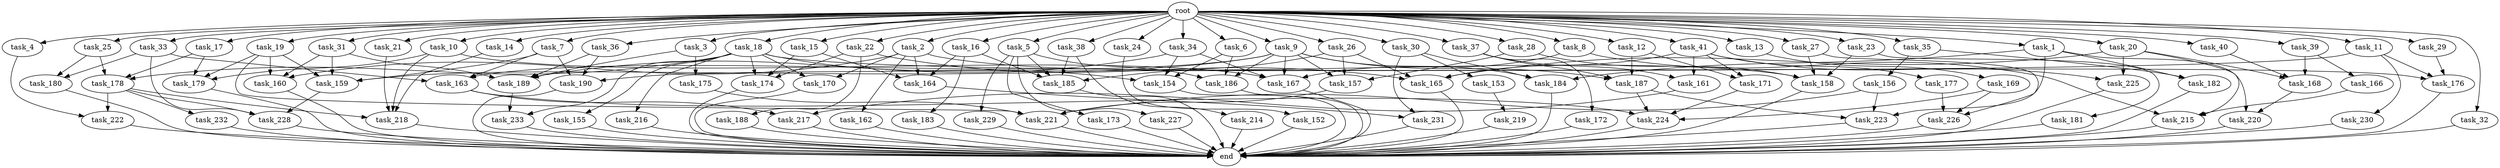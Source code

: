 digraph G {
  task_217 [size="704374636.544000"];
  task_12 [size="2.048000"];
  task_152 [size="841813590.016000"];
  task_160 [size="1821066133.504000"];
  task_36 [size="2.048000"];
  task_19 [size="2.048000"];
  root [size="0.000000"];
  task_10 [size="2.048000"];
  task_168 [size="2834678415.360000"];
  task_18 [size="2.048000"];
  task_219 [size="618475290.624000"];
  task_189 [size="3882650435.584000"];
  task_183 [size="1391569403.904000"];
  task_161 [size="343597383.680000"];
  task_215 [size="2147483648.000000"];
  task_154 [size="3246995275.776000"];
  task_33 [size="2.048000"];
  task_22 [size="2.048000"];
  task_15 [size="2.048000"];
  task_5 [size="2.048000"];
  end [size="0.000000"];
  task_228 [size="2370821947.392000"];
  task_155 [size="429496729.600000"];
  task_169 [size="618475290.624000"];
  task_167 [size="2989297238.016000"];
  task_218 [size="2267742732.288000"];
  task_14 [size="2.048000"];
  task_21 [size="2.048000"];
  task_38 [size="2.048000"];
  task_16 [size="2.048000"];
  task_222 [size="2817498546.176000"];
  task_7 [size="2.048000"];
  task_24 [size="2.048000"];
  task_227 [size="68719476.736000"];
  task_221 [size="4483945857.024000"];
  task_225 [size="549755813.888000"];
  task_26 [size="2.048000"];
  task_30 [size="2.048000"];
  task_164 [size="1821066133.504000"];
  task_17 [size="2.048000"];
  task_158 [size="1271310319.616000"];
  task_229 [size="68719476.736000"];
  task_224 [size="2095944040.448000"];
  task_39 [size="2.048000"];
  task_172 [size="68719476.736000"];
  task_226 [size="498216206.336000"];
  task_174 [size="2422361554.944000"];
  task_171 [size="893353197.568000"];
  task_214 [size="154618822.656000"];
  task_165 [size="2886218022.912000"];
  task_179 [size="704374636.544000"];
  task_175 [size="154618822.656000"];
  task_27 [size="2.048000"];
  task_223 [size="3590592659.456000"];
  task_231 [size="2199023255.552000"];
  task_220 [size="1529008357.376000"];
  task_166 [size="841813590.016000"];
  task_31 [size="2.048000"];
  task_170 [size="584115552.256000"];
  task_40 [size="2.048000"];
  task_159 [size="4226247819.264000"];
  task_41 [size="2.048000"];
  task_216 [size="429496729.600000"];
  task_153 [size="1099511627.776000"];
  task_35 [size="2.048000"];
  task_3 [size="2.048000"];
  task_187 [size="1529008357.376000"];
  task_230 [size="841813590.016000"];
  task_181 [size="618475290.624000"];
  task_162 [size="154618822.656000"];
  task_232 [size="1099511627.776000"];
  task_184 [size="3040836845.568000"];
  task_8 [size="2.048000"];
  task_2 [size="2.048000"];
  task_177 [size="274877906.944000"];
  task_173 [size="68719476.736000"];
  task_28 [size="2.048000"];
  task_176 [size="1340029796.352000"];
  task_163 [size="2989297238.016000"];
  task_182 [size="1168231104.512000"];
  task_233 [size="498216206.336000"];
  task_23 [size="2.048000"];
  task_190 [size="3178275799.040000"];
  task_25 [size="2.048000"];
  task_6 [size="2.048000"];
  task_32 [size="2.048000"];
  task_188 [size="1717986918.400000"];
  task_20 [size="2.048000"];
  task_9 [size="2.048000"];
  task_37 [size="2.048000"];
  task_180 [size="498216206.336000"];
  task_1 [size="2.048000"];
  task_185 [size="2233382993.920000"];
  task_4 [size="2.048000"];
  task_156 [size="68719476.736000"];
  task_186 [size="2010044694.528000"];
  task_34 [size="2.048000"];
  task_29 [size="2.048000"];
  task_157 [size="1889785610.240000"];
  task_178 [size="652835028.992000"];
  task_13 [size="2.048000"];
  task_11 [size="2.048000"];

  task_217 -> end [size="1.000000"];
  task_12 -> task_187 [size="301989888.000000"];
  task_12 -> task_171 [size="301989888.000000"];
  task_152 -> end [size="1.000000"];
  task_160 -> end [size="1.000000"];
  task_36 -> task_190 [size="301989888.000000"];
  task_36 -> task_189 [size="301989888.000000"];
  task_19 -> task_160 [size="134217728.000000"];
  task_19 -> task_179 [size="134217728.000000"];
  task_19 -> task_221 [size="134217728.000000"];
  task_19 -> task_159 [size="134217728.000000"];
  root -> task_12 [size="1.000000"];
  root -> task_35 [size="1.000000"];
  root -> task_14 [size="1.000000"];
  root -> task_36 [size="1.000000"];
  root -> task_37 [size="1.000000"];
  root -> task_6 [size="1.000000"];
  root -> task_32 [size="1.000000"];
  root -> task_38 [size="1.000000"];
  root -> task_19 [size="1.000000"];
  root -> task_13 [size="1.000000"];
  root -> task_20 [size="1.000000"];
  root -> task_16 [size="1.000000"];
  root -> task_9 [size="1.000000"];
  root -> task_31 [size="1.000000"];
  root -> task_10 [size="1.000000"];
  root -> task_1 [size="1.000000"];
  root -> task_18 [size="1.000000"];
  root -> task_5 [size="1.000000"];
  root -> task_2 [size="1.000000"];
  root -> task_4 [size="1.000000"];
  root -> task_27 [size="1.000000"];
  root -> task_41 [size="1.000000"];
  root -> task_11 [size="1.000000"];
  root -> task_23 [size="1.000000"];
  root -> task_3 [size="1.000000"];
  root -> task_26 [size="1.000000"];
  root -> task_7 [size="1.000000"];
  root -> task_40 [size="1.000000"];
  root -> task_34 [size="1.000000"];
  root -> task_17 [size="1.000000"];
  root -> task_33 [size="1.000000"];
  root -> task_15 [size="1.000000"];
  root -> task_22 [size="1.000000"];
  root -> task_29 [size="1.000000"];
  root -> task_8 [size="1.000000"];
  root -> task_30 [size="1.000000"];
  root -> task_39 [size="1.000000"];
  root -> task_25 [size="1.000000"];
  root -> task_24 [size="1.000000"];
  root -> task_21 [size="1.000000"];
  root -> task_28 [size="1.000000"];
  task_10 -> task_167 [size="134217728.000000"];
  task_10 -> task_218 [size="134217728.000000"];
  task_10 -> task_179 [size="134217728.000000"];
  task_168 -> task_220 [size="209715200.000000"];
  task_18 -> task_155 [size="209715200.000000"];
  task_18 -> task_216 [size="209715200.000000"];
  task_18 -> task_176 [size="209715200.000000"];
  task_18 -> task_178 [size="209715200.000000"];
  task_18 -> task_170 [size="209715200.000000"];
  task_18 -> task_154 [size="209715200.000000"];
  task_18 -> task_174 [size="209715200.000000"];
  task_18 -> task_233 [size="209715200.000000"];
  task_219 -> end [size="1.000000"];
  task_189 -> task_233 [size="33554432.000000"];
  task_183 -> end [size="1.000000"];
  task_161 -> task_217 [size="209715200.000000"];
  task_215 -> end [size="1.000000"];
  task_154 -> end [size="1.000000"];
  task_33 -> task_163 [size="209715200.000000"];
  task_33 -> task_180 [size="209715200.000000"];
  task_33 -> task_228 [size="209715200.000000"];
  task_22 -> task_165 [size="838860800.000000"];
  task_22 -> task_174 [size="838860800.000000"];
  task_22 -> task_188 [size="838860800.000000"];
  task_15 -> task_174 [size="134217728.000000"];
  task_15 -> task_164 [size="134217728.000000"];
  task_5 -> task_227 [size="33554432.000000"];
  task_5 -> task_173 [size="33554432.000000"];
  task_5 -> task_186 [size="33554432.000000"];
  task_5 -> task_185 [size="33554432.000000"];
  task_5 -> task_229 [size="33554432.000000"];
  task_228 -> end [size="1.000000"];
  task_155 -> end [size="1.000000"];
  task_169 -> task_226 [size="75497472.000000"];
  task_169 -> task_224 [size="75497472.000000"];
  task_167 -> end [size="1.000000"];
  task_218 -> end [size="1.000000"];
  task_14 -> task_218 [size="301989888.000000"];
  task_21 -> task_218 [size="134217728.000000"];
  task_38 -> task_214 [size="75497472.000000"];
  task_38 -> task_185 [size="75497472.000000"];
  task_16 -> task_183 [size="679477248.000000"];
  task_16 -> task_185 [size="679477248.000000"];
  task_16 -> task_164 [size="679477248.000000"];
  task_222 -> end [size="1.000000"];
  task_7 -> task_163 [size="838860800.000000"];
  task_7 -> task_190 [size="838860800.000000"];
  task_7 -> task_159 [size="838860800.000000"];
  task_24 -> task_152 [size="411041792.000000"];
  task_227 -> end [size="1.000000"];
  task_221 -> end [size="1.000000"];
  task_225 -> end [size="1.000000"];
  task_26 -> task_165 [size="301989888.000000"];
  task_26 -> task_157 [size="301989888.000000"];
  task_26 -> task_185 [size="301989888.000000"];
  task_30 -> task_184 [size="536870912.000000"];
  task_30 -> task_153 [size="536870912.000000"];
  task_30 -> task_231 [size="536870912.000000"];
  task_164 -> task_231 [size="536870912.000000"];
  task_17 -> task_179 [size="75497472.000000"];
  task_17 -> task_178 [size="75497472.000000"];
  task_158 -> end [size="1.000000"];
  task_229 -> end [size="1.000000"];
  task_224 -> end [size="1.000000"];
  task_39 -> task_168 [size="411041792.000000"];
  task_39 -> task_166 [size="411041792.000000"];
  task_172 -> end [size="1.000000"];
  task_226 -> end [size="1.000000"];
  task_174 -> end [size="1.000000"];
  task_171 -> task_224 [size="134217728.000000"];
  task_214 -> end [size="1.000000"];
  task_165 -> end [size="1.000000"];
  task_179 -> end [size="1.000000"];
  task_175 -> task_221 [size="838860800.000000"];
  task_27 -> task_158 [size="33554432.000000"];
  task_27 -> task_226 [size="33554432.000000"];
  task_223 -> end [size="1.000000"];
  task_231 -> end [size="1.000000"];
  task_220 -> end [size="1.000000"];
  task_166 -> task_215 [size="838860800.000000"];
  task_31 -> task_160 [size="679477248.000000"];
  task_31 -> task_159 [size="679477248.000000"];
  task_31 -> task_189 [size="679477248.000000"];
  task_170 -> end [size="1.000000"];
  task_40 -> task_168 [size="838860800.000000"];
  task_159 -> task_228 [size="411041792.000000"];
  task_41 -> task_177 [size="134217728.000000"];
  task_41 -> task_165 [size="134217728.000000"];
  task_41 -> task_161 [size="134217728.000000"];
  task_41 -> task_225 [size="134217728.000000"];
  task_41 -> task_171 [size="134217728.000000"];
  task_216 -> end [size="1.000000"];
  task_153 -> task_219 [size="301989888.000000"];
  task_35 -> task_156 [size="33554432.000000"];
  task_35 -> task_182 [size="33554432.000000"];
  task_3 -> task_175 [size="75497472.000000"];
  task_3 -> task_189 [size="75497472.000000"];
  task_187 -> task_223 [size="679477248.000000"];
  task_187 -> task_224 [size="679477248.000000"];
  task_230 -> end [size="1.000000"];
  task_181 -> end [size="1.000000"];
  task_162 -> end [size="1.000000"];
  task_232 -> end [size="1.000000"];
  task_184 -> end [size="1.000000"];
  task_8 -> task_167 [size="75497472.000000"];
  task_8 -> task_215 [size="75497472.000000"];
  task_2 -> task_170 [size="75497472.000000"];
  task_2 -> task_158 [size="75497472.000000"];
  task_2 -> task_162 [size="75497472.000000"];
  task_2 -> task_160 [size="75497472.000000"];
  task_2 -> task_164 [size="75497472.000000"];
  task_177 -> task_226 [size="134217728.000000"];
  task_173 -> end [size="1.000000"];
  task_28 -> task_158 [size="209715200.000000"];
  task_28 -> task_157 [size="209715200.000000"];
  task_176 -> end [size="1.000000"];
  task_163 -> task_217 [size="134217728.000000"];
  task_163 -> task_224 [size="134217728.000000"];
  task_182 -> end [size="1.000000"];
  task_233 -> end [size="1.000000"];
  task_23 -> task_158 [size="301989888.000000"];
  task_23 -> task_181 [size="301989888.000000"];
  task_190 -> end [size="1.000000"];
  task_25 -> task_180 [size="33554432.000000"];
  task_25 -> task_178 [size="33554432.000000"];
  task_6 -> task_154 [size="536870912.000000"];
  task_6 -> task_186 [size="536870912.000000"];
  task_32 -> end [size="1.000000"];
  task_188 -> end [size="1.000000"];
  task_20 -> task_165 [size="134217728.000000"];
  task_20 -> task_168 [size="134217728.000000"];
  task_20 -> task_215 [size="134217728.000000"];
  task_20 -> task_225 [size="134217728.000000"];
  task_9 -> task_163 [size="411041792.000000"];
  task_9 -> task_184 [size="411041792.000000"];
  task_9 -> task_167 [size="411041792.000000"];
  task_9 -> task_186 [size="411041792.000000"];
  task_9 -> task_157 [size="411041792.000000"];
  task_9 -> task_187 [size="411041792.000000"];
  task_9 -> task_159 [size="411041792.000000"];
  task_37 -> task_187 [size="33554432.000000"];
  task_37 -> task_172 [size="33554432.000000"];
  task_37 -> task_161 [size="33554432.000000"];
  task_180 -> end [size="1.000000"];
  task_1 -> task_182 [size="536870912.000000"];
  task_1 -> task_184 [size="536870912.000000"];
  task_1 -> task_220 [size="536870912.000000"];
  task_1 -> task_223 [size="536870912.000000"];
  task_185 -> end [size="1.000000"];
  task_4 -> task_222 [size="838860800.000000"];
  task_156 -> task_223 [size="536870912.000000"];
  task_156 -> task_221 [size="536870912.000000"];
  task_186 -> end [size="1.000000"];
  task_34 -> task_154 [size="838860800.000000"];
  task_34 -> task_167 [size="838860800.000000"];
  task_34 -> task_189 [size="838860800.000000"];
  task_29 -> task_176 [size="33554432.000000"];
  task_157 -> task_221 [size="679477248.000000"];
  task_178 -> task_232 [size="536870912.000000"];
  task_178 -> task_218 [size="536870912.000000"];
  task_178 -> task_222 [size="536870912.000000"];
  task_178 -> task_228 [size="536870912.000000"];
  task_13 -> task_169 [size="301989888.000000"];
  task_11 -> task_190 [size="411041792.000000"];
  task_11 -> task_230 [size="411041792.000000"];
  task_11 -> task_176 [size="411041792.000000"];
}
